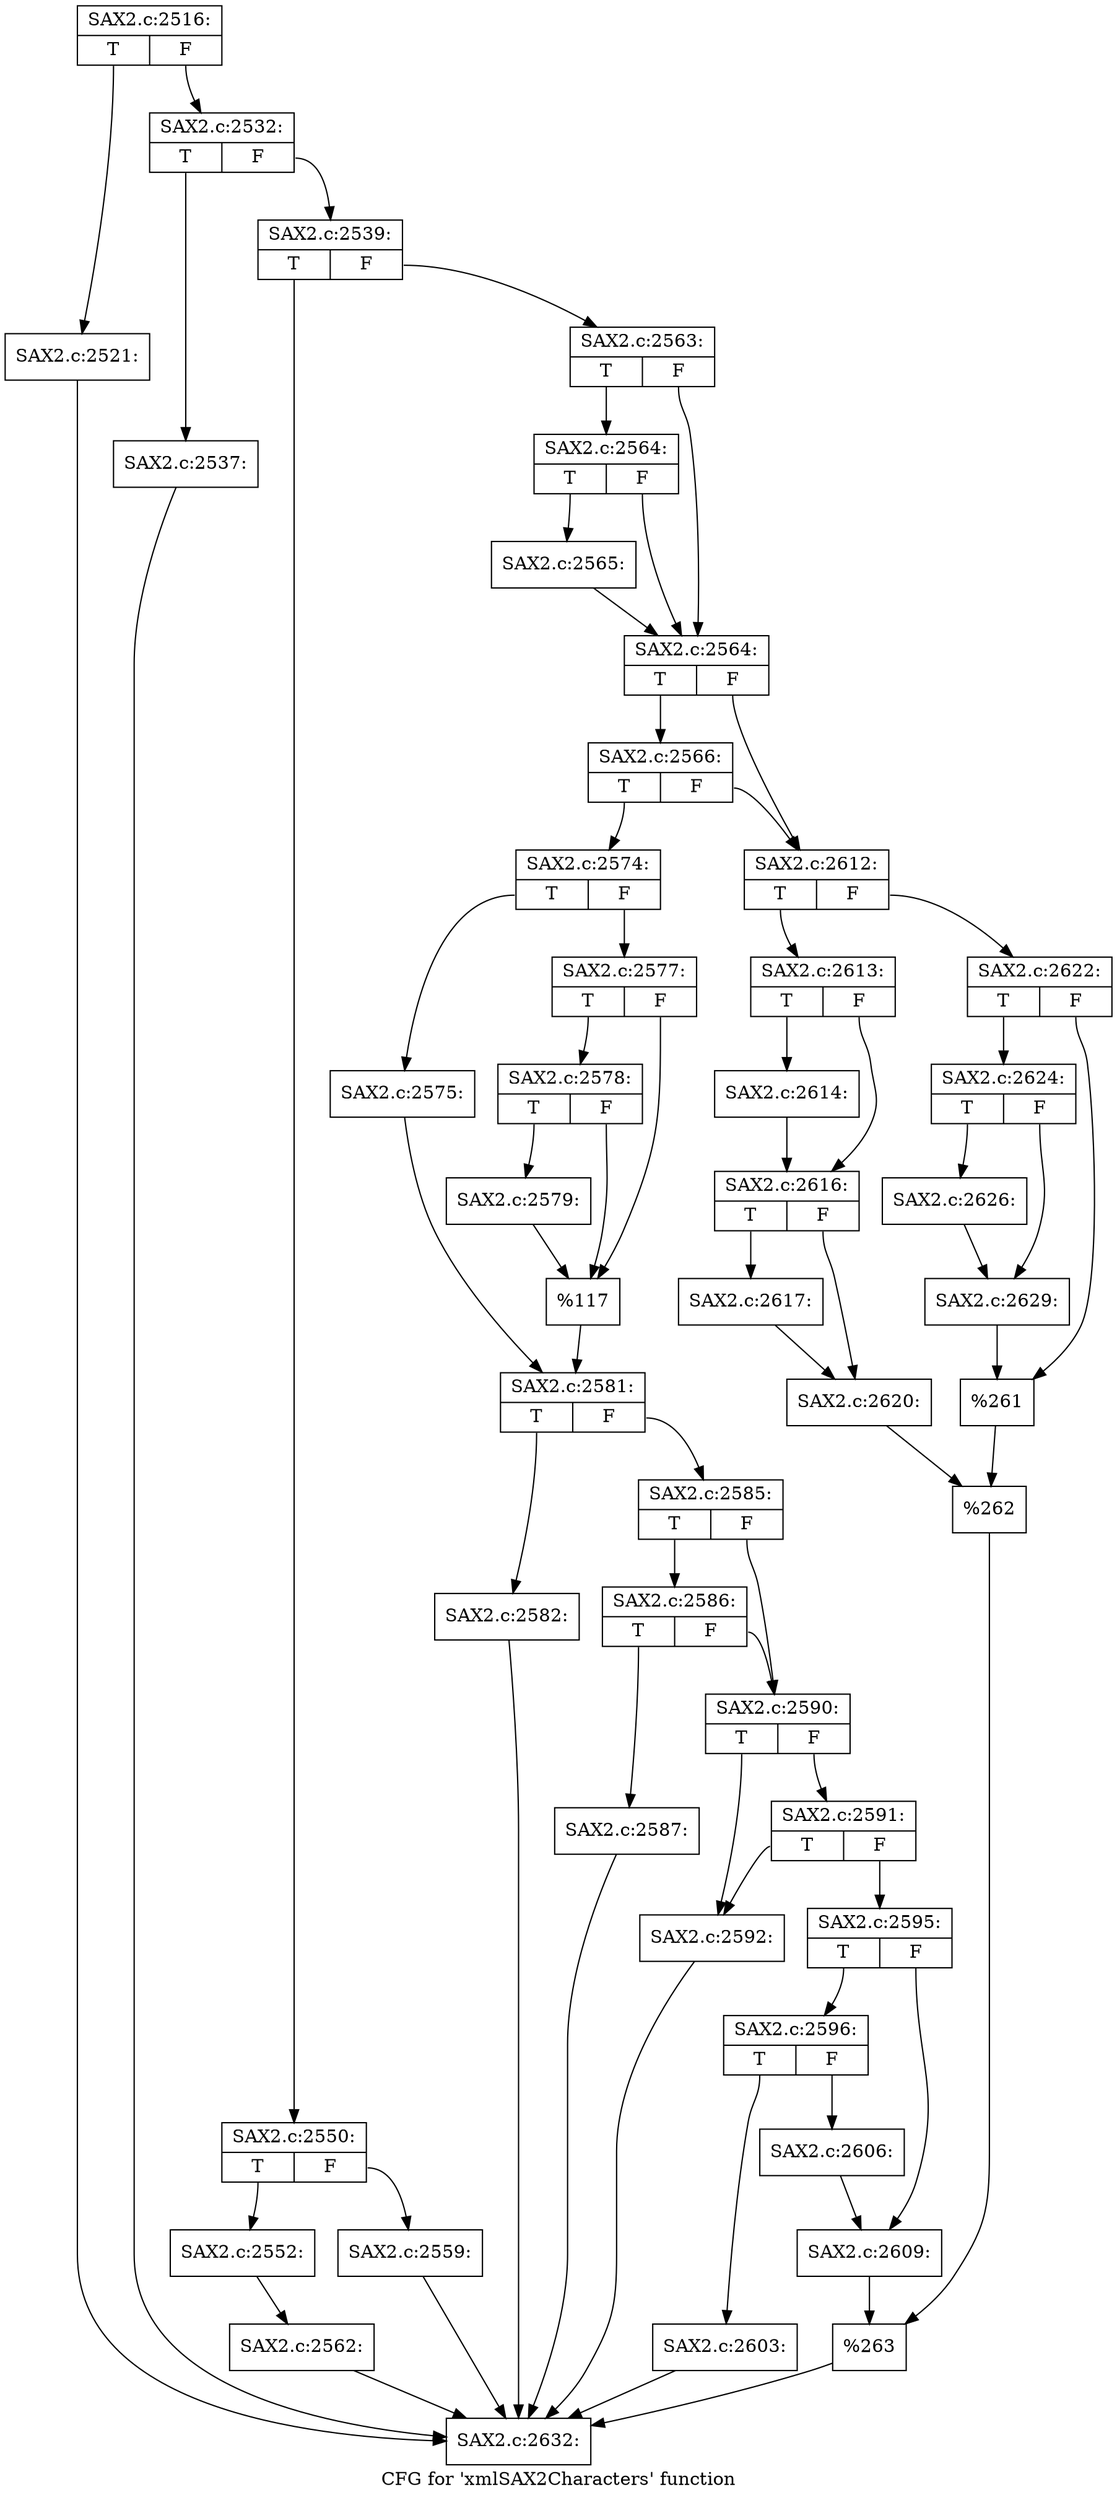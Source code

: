 digraph "CFG for 'xmlSAX2Characters' function" {
	label="CFG for 'xmlSAX2Characters' function";

	Node0x426e760 [shape=record,label="{SAX2.c:2516:|{<s0>T|<s1>F}}"];
	Node0x426e760:s0 -> Node0x4278b60;
	Node0x426e760:s1 -> Node0x4278bb0;
	Node0x4278b60 [shape=record,label="{SAX2.c:2521:}"];
	Node0x4278b60 -> Node0x4279980;
	Node0x4278bb0 [shape=record,label="{SAX2.c:2532:|{<s0>T|<s1>F}}"];
	Node0x4278bb0:s0 -> Node0x4278f60;
	Node0x4278bb0:s1 -> Node0x4278fb0;
	Node0x4278f60 [shape=record,label="{SAX2.c:2537:}"];
	Node0x4278f60 -> Node0x4279980;
	Node0x4278fb0 [shape=record,label="{SAX2.c:2539:|{<s0>T|<s1>F}}"];
	Node0x4278fb0:s0 -> Node0x4279930;
	Node0x4278fb0:s1 -> Node0x42799d0;
	Node0x4279930 [shape=record,label="{SAX2.c:2550:|{<s0>T|<s1>F}}"];
	Node0x4279930:s0 -> Node0x427a640;
	Node0x4279930:s1 -> Node0x427abb0;
	Node0x427a640 [shape=record,label="{SAX2.c:2552:}"];
	Node0x427a640 -> Node0x4202870;
	Node0x427abb0 [shape=record,label="{SAX2.c:2559:}"];
	Node0x427abb0 -> Node0x4279980;
	Node0x4202870 [shape=record,label="{SAX2.c:2562:}"];
	Node0x4202870 -> Node0x4279980;
	Node0x42799d0 [shape=record,label="{SAX2.c:2563:|{<s0>T|<s1>F}}"];
	Node0x42799d0:s0 -> Node0x427cb80;
	Node0x42799d0:s1 -> Node0x427cae0;
	Node0x427cb80 [shape=record,label="{SAX2.c:2564:|{<s0>T|<s1>F}}"];
	Node0x427cb80:s0 -> Node0x427cb30;
	Node0x427cb80:s1 -> Node0x427cae0;
	Node0x427cb30 [shape=record,label="{SAX2.c:2565:}"];
	Node0x427cb30 -> Node0x427cae0;
	Node0x427cae0 [shape=record,label="{SAX2.c:2564:|{<s0>T|<s1>F}}"];
	Node0x427cae0:s0 -> Node0x427d890;
	Node0x427cae0:s1 -> Node0x427d840;
	Node0x427d890 [shape=record,label="{SAX2.c:2566:|{<s0>T|<s1>F}}"];
	Node0x427d890:s0 -> Node0x427d190;
	Node0x427d890:s1 -> Node0x427d840;
	Node0x427d190 [shape=record,label="{SAX2.c:2574:|{<s0>T|<s1>F}}"];
	Node0x427d190:s0 -> Node0x427df00;
	Node0x427d190:s1 -> Node0x427dfa0;
	Node0x427df00 [shape=record,label="{SAX2.c:2575:}"];
	Node0x427df00 -> Node0x427df50;
	Node0x427dfa0 [shape=record,label="{SAX2.c:2577:|{<s0>T|<s1>F}}"];
	Node0x427dfa0:s0 -> Node0x427edd0;
	Node0x427dfa0:s1 -> Node0x427ed80;
	Node0x427edd0 [shape=record,label="{SAX2.c:2578:|{<s0>T|<s1>F}}"];
	Node0x427edd0:s0 -> Node0x427ed30;
	Node0x427edd0:s1 -> Node0x427ed80;
	Node0x427ed30 [shape=record,label="{SAX2.c:2579:}"];
	Node0x427ed30 -> Node0x427ed80;
	Node0x427ed80 [shape=record,label="{%117}"];
	Node0x427ed80 -> Node0x427df50;
	Node0x427df50 [shape=record,label="{SAX2.c:2581:|{<s0>T|<s1>F}}"];
	Node0x427df50:s0 -> Node0x4280050;
	Node0x427df50:s1 -> Node0x42800a0;
	Node0x4280050 [shape=record,label="{SAX2.c:2582:}"];
	Node0x4280050 -> Node0x4279980;
	Node0x42800a0 [shape=record,label="{SAX2.c:2585:|{<s0>T|<s1>F}}"];
	Node0x42800a0:s0 -> Node0x4280950;
	Node0x42800a0:s1 -> Node0x4280900;
	Node0x4280950 [shape=record,label="{SAX2.c:2586:|{<s0>T|<s1>F}}"];
	Node0x4280950:s0 -> Node0x42808b0;
	Node0x4280950:s1 -> Node0x4280900;
	Node0x42808b0 [shape=record,label="{SAX2.c:2587:}"];
	Node0x42808b0 -> Node0x4279980;
	Node0x4280900 [shape=record,label="{SAX2.c:2590:|{<s0>T|<s1>F}}"];
	Node0x4280900:s0 -> Node0x4281a90;
	Node0x4280900:s1 -> Node0x4281b30;
	Node0x4281b30 [shape=record,label="{SAX2.c:2591:|{<s0>T|<s1>F}}"];
	Node0x4281b30:s0 -> Node0x4281a90;
	Node0x4281b30:s1 -> Node0x4281ae0;
	Node0x4281a90 [shape=record,label="{SAX2.c:2592:}"];
	Node0x4281a90 -> Node0x4279980;
	Node0x4281ae0 [shape=record,label="{SAX2.c:2595:|{<s0>T|<s1>F}}"];
	Node0x4281ae0:s0 -> Node0x4282cf0;
	Node0x4281ae0:s1 -> Node0x4282d40;
	Node0x4282cf0 [shape=record,label="{SAX2.c:2596:|{<s0>T|<s1>F}}"];
	Node0x4282cf0:s0 -> Node0x4284640;
	Node0x4282cf0:s1 -> Node0x4284690;
	Node0x4284640 [shape=record,label="{SAX2.c:2603:}"];
	Node0x4284640 -> Node0x4279980;
	Node0x4284690 [shape=record,label="{SAX2.c:2606:}"];
	Node0x4284690 -> Node0x4282d40;
	Node0x4282d40 [shape=record,label="{SAX2.c:2609:}"];
	Node0x4282d40 -> Node0x427d7f0;
	Node0x427d840 [shape=record,label="{SAX2.c:2612:|{<s0>T|<s1>F}}"];
	Node0x427d840:s0 -> Node0x42859b0;
	Node0x427d840:s1 -> Node0x4286610;
	Node0x42859b0 [shape=record,label="{SAX2.c:2613:|{<s0>T|<s1>F}}"];
	Node0x42859b0:s0 -> Node0x4286910;
	Node0x42859b0:s1 -> Node0x4286960;
	Node0x4286910 [shape=record,label="{SAX2.c:2614:}"];
	Node0x4286910 -> Node0x4286960;
	Node0x4286960 [shape=record,label="{SAX2.c:2616:|{<s0>T|<s1>F}}"];
	Node0x4286960:s0 -> Node0x42872a0;
	Node0x4286960:s1 -> Node0x4287910;
	Node0x42872a0 [shape=record,label="{SAX2.c:2617:}"];
	Node0x42872a0 -> Node0x4287910;
	Node0x4287910 [shape=record,label="{SAX2.c:2620:}"];
	Node0x4287910 -> Node0x42865c0;
	Node0x4286610 [shape=record,label="{SAX2.c:2622:|{<s0>T|<s1>F}}"];
	Node0x4286610:s0 -> Node0x42881f0;
	Node0x4286610:s1 -> Node0x4288e10;
	Node0x42881f0 [shape=record,label="{SAX2.c:2624:|{<s0>T|<s1>F}}"];
	Node0x42881f0:s0 -> Node0x4289410;
	Node0x42881f0:s1 -> Node0x4289460;
	Node0x4289410 [shape=record,label="{SAX2.c:2626:}"];
	Node0x4289410 -> Node0x4289460;
	Node0x4289460 [shape=record,label="{SAX2.c:2629:}"];
	Node0x4289460 -> Node0x4288e10;
	Node0x4288e10 [shape=record,label="{%261}"];
	Node0x4288e10 -> Node0x42865c0;
	Node0x42865c0 [shape=record,label="{%262}"];
	Node0x42865c0 -> Node0x427d7f0;
	Node0x427d7f0 [shape=record,label="{%263}"];
	Node0x427d7f0 -> Node0x4279980;
	Node0x4279980 [shape=record,label="{SAX2.c:2632:}"];
}

